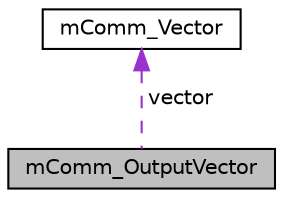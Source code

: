 digraph "mComm_OutputVector"
{
  edge [fontname="Helvetica",fontsize="10",labelfontname="Helvetica",labelfontsize="10"];
  node [fontname="Helvetica",fontsize="10",shape=record];
  Node1 [label="mComm_OutputVector",height=0.2,width=0.4,color="black", fillcolor="grey75", style="filled", fontcolor="black"];
  Node2 -> Node1 [dir="back",color="darkorchid3",fontsize="10",style="dashed",label=" vector" ,fontname="Helvetica"];
  Node2 [label="mComm_Vector",height=0.2,width=0.4,color="black", fillcolor="white", style="filled",URL="$structm_comm___vector.html"];
}
